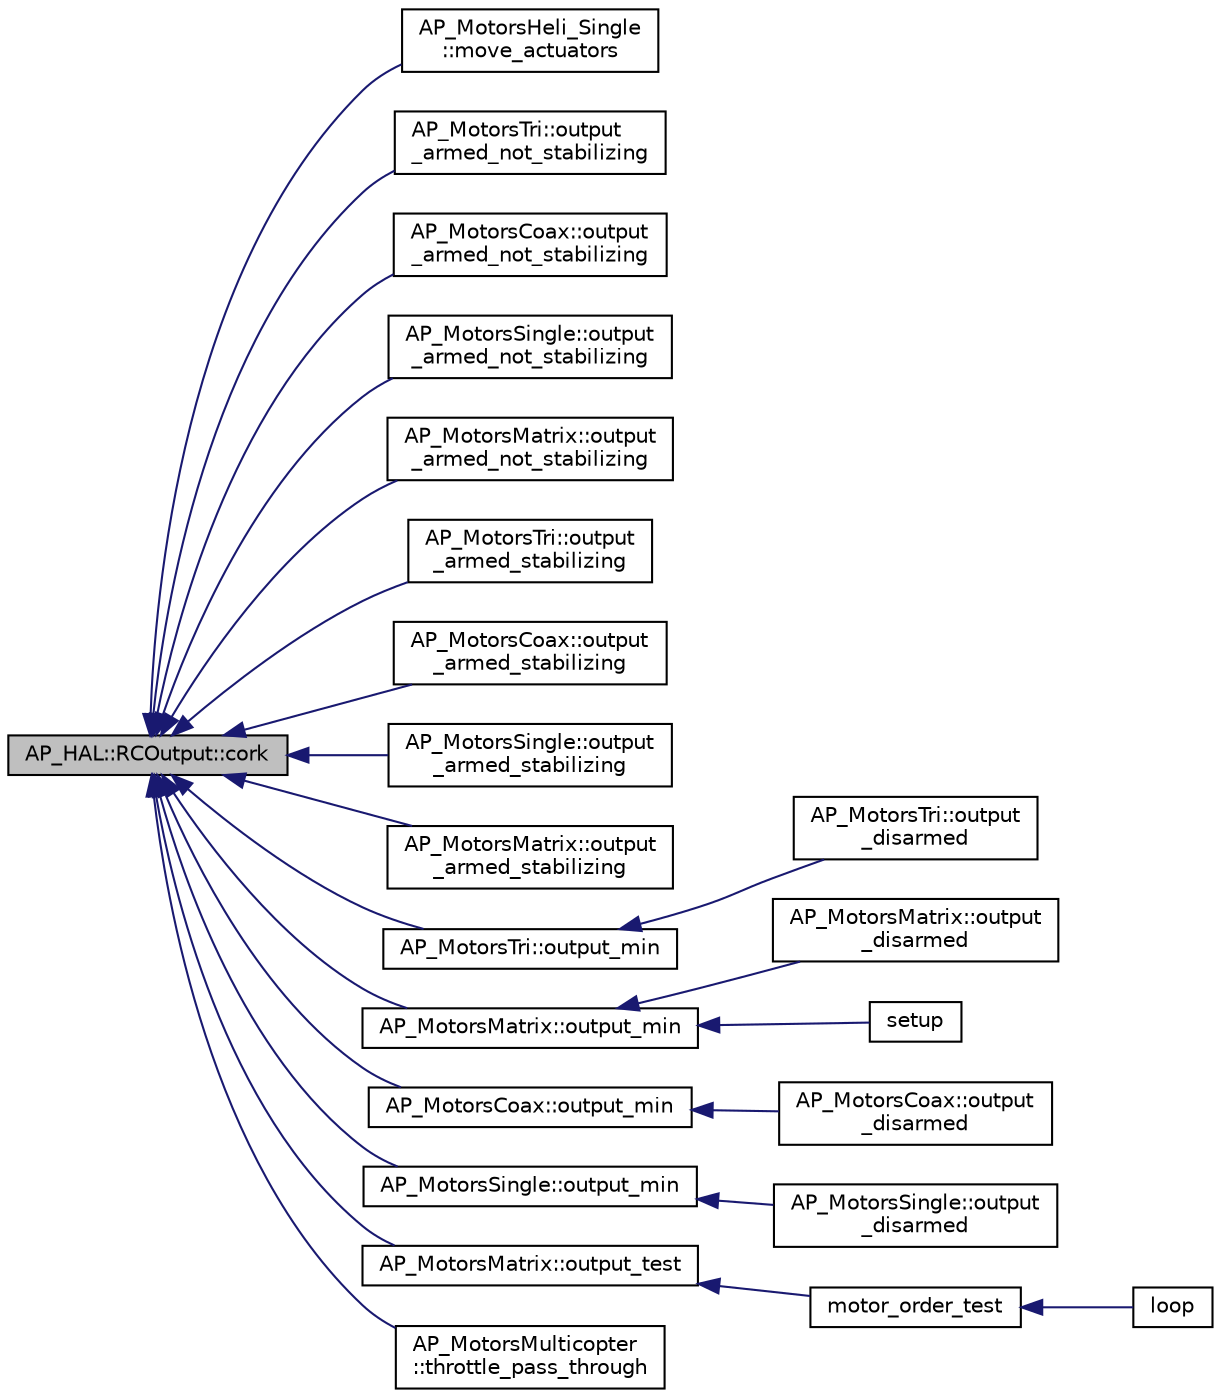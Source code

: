 digraph "AP_HAL::RCOutput::cork"
{
 // INTERACTIVE_SVG=YES
  edge [fontname="Helvetica",fontsize="10",labelfontname="Helvetica",labelfontsize="10"];
  node [fontname="Helvetica",fontsize="10",shape=record];
  rankdir="LR";
  Node1 [label="AP_HAL::RCOutput::cork",height=0.2,width=0.4,color="black", fillcolor="grey75", style="filled", fontcolor="black"];
  Node1 -> Node2 [dir="back",color="midnightblue",fontsize="10",style="solid",fontname="Helvetica"];
  Node2 [label="AP_MotorsHeli_Single\l::move_actuators",height=0.2,width=0.4,color="black", fillcolor="white", style="filled",URL="$classAP__MotorsHeli__Single.html#a3a4a10608b35b90625b30a8f86aa6aa3"];
  Node1 -> Node3 [dir="back",color="midnightblue",fontsize="10",style="solid",fontname="Helvetica"];
  Node3 [label="AP_MotorsTri::output\l_armed_not_stabilizing",height=0.2,width=0.4,color="black", fillcolor="white", style="filled",URL="$classAP__MotorsTri.html#a5fb3552662e9242267eedd461d64fe4c"];
  Node1 -> Node4 [dir="back",color="midnightblue",fontsize="10",style="solid",fontname="Helvetica"];
  Node4 [label="AP_MotorsCoax::output\l_armed_not_stabilizing",height=0.2,width=0.4,color="black", fillcolor="white", style="filled",URL="$classAP__MotorsCoax.html#af0309d34188f4f427fd1197ea768f2ea"];
  Node1 -> Node5 [dir="back",color="midnightblue",fontsize="10",style="solid",fontname="Helvetica"];
  Node5 [label="AP_MotorsSingle::output\l_armed_not_stabilizing",height=0.2,width=0.4,color="black", fillcolor="white", style="filled",URL="$classAP__MotorsSingle.html#a407007cbe551ef339131c7b66a0e5955"];
  Node1 -> Node6 [dir="back",color="midnightblue",fontsize="10",style="solid",fontname="Helvetica"];
  Node6 [label="AP_MotorsMatrix::output\l_armed_not_stabilizing",height=0.2,width=0.4,color="black", fillcolor="white", style="filled",URL="$classAP__MotorsMatrix.html#a54ae23df7be61c1fdc80ffe831383f4b"];
  Node1 -> Node7 [dir="back",color="midnightblue",fontsize="10",style="solid",fontname="Helvetica"];
  Node7 [label="AP_MotorsTri::output\l_armed_stabilizing",height=0.2,width=0.4,color="black", fillcolor="white", style="filled",URL="$classAP__MotorsTri.html#adb1243ee8f1454434568fc5113fcfa83"];
  Node1 -> Node8 [dir="back",color="midnightblue",fontsize="10",style="solid",fontname="Helvetica"];
  Node8 [label="AP_MotorsCoax::output\l_armed_stabilizing",height=0.2,width=0.4,color="black", fillcolor="white", style="filled",URL="$classAP__MotorsCoax.html#a11539f6cae3db5ab262c2918c2ee6657"];
  Node1 -> Node9 [dir="back",color="midnightblue",fontsize="10",style="solid",fontname="Helvetica"];
  Node9 [label="AP_MotorsSingle::output\l_armed_stabilizing",height=0.2,width=0.4,color="black", fillcolor="white", style="filled",URL="$classAP__MotorsSingle.html#aa687f46ca430b67757cb2a76220cf0d5"];
  Node1 -> Node10 [dir="back",color="midnightblue",fontsize="10",style="solid",fontname="Helvetica"];
  Node10 [label="AP_MotorsMatrix::output\l_armed_stabilizing",height=0.2,width=0.4,color="black", fillcolor="white", style="filled",URL="$classAP__MotorsMatrix.html#a32cad7f12087bf7106fe70a8d40f7419"];
  Node1 -> Node11 [dir="back",color="midnightblue",fontsize="10",style="solid",fontname="Helvetica"];
  Node11 [label="AP_MotorsTri::output_min",height=0.2,width=0.4,color="black", fillcolor="white", style="filled",URL="$classAP__MotorsTri.html#a7c6ff5da8360a816f5ae4a848cad6d5b"];
  Node11 -> Node12 [dir="back",color="midnightblue",fontsize="10",style="solid",fontname="Helvetica"];
  Node12 [label="AP_MotorsTri::output\l_disarmed",height=0.2,width=0.4,color="black", fillcolor="white", style="filled",URL="$classAP__MotorsTri.html#ad33f8a61ed404b9546c020b9c2ebc48c"];
  Node1 -> Node13 [dir="back",color="midnightblue",fontsize="10",style="solid",fontname="Helvetica"];
  Node13 [label="AP_MotorsMatrix::output_min",height=0.2,width=0.4,color="black", fillcolor="white", style="filled",URL="$classAP__MotorsMatrix.html#aebed921664fa07786a4a6f1edbf7e6ef"];
  Node13 -> Node14 [dir="back",color="midnightblue",fontsize="10",style="solid",fontname="Helvetica"];
  Node14 [label="AP_MotorsMatrix::output\l_disarmed",height=0.2,width=0.4,color="black", fillcolor="white", style="filled",URL="$classAP__MotorsMatrix.html#a33d713bc864d2da9e6a8a5b9fb011bed"];
  Node13 -> Node15 [dir="back",color="midnightblue",fontsize="10",style="solid",fontname="Helvetica"];
  Node15 [label="setup",height=0.2,width=0.4,color="black", fillcolor="white", style="filled",URL="$AP__Motors__test_8cpp.html#a4fc01d736fe50cf5b977f755b675f11d"];
  Node1 -> Node16 [dir="back",color="midnightblue",fontsize="10",style="solid",fontname="Helvetica"];
  Node16 [label="AP_MotorsCoax::output_min",height=0.2,width=0.4,color="black", fillcolor="white", style="filled",URL="$classAP__MotorsCoax.html#a525809f8da5a9e34d7b400d4e2a097dd"];
  Node16 -> Node17 [dir="back",color="midnightblue",fontsize="10",style="solid",fontname="Helvetica"];
  Node17 [label="AP_MotorsCoax::output\l_disarmed",height=0.2,width=0.4,color="black", fillcolor="white", style="filled",URL="$classAP__MotorsCoax.html#a61256c0e68de790990f6e1ccc6aa8ad5"];
  Node1 -> Node18 [dir="back",color="midnightblue",fontsize="10",style="solid",fontname="Helvetica"];
  Node18 [label="AP_MotorsSingle::output_min",height=0.2,width=0.4,color="black", fillcolor="white", style="filled",URL="$classAP__MotorsSingle.html#ae2f20841e0a3aeca9aa79505a4e85eef"];
  Node18 -> Node19 [dir="back",color="midnightblue",fontsize="10",style="solid",fontname="Helvetica"];
  Node19 [label="AP_MotorsSingle::output\l_disarmed",height=0.2,width=0.4,color="black", fillcolor="white", style="filled",URL="$classAP__MotorsSingle.html#a22ba89b218c95e9f47904d2d31d09514"];
  Node1 -> Node20 [dir="back",color="midnightblue",fontsize="10",style="solid",fontname="Helvetica"];
  Node20 [label="AP_MotorsMatrix::output_test",height=0.2,width=0.4,color="black", fillcolor="white", style="filled",URL="$classAP__MotorsMatrix.html#a39465beda648409a64e27ad97a776505"];
  Node20 -> Node21 [dir="back",color="midnightblue",fontsize="10",style="solid",fontname="Helvetica"];
  Node21 [label="motor_order_test",height=0.2,width=0.4,color="black", fillcolor="white", style="filled",URL="$AP__Motors__test_8cpp.html#a57a49546fb6c5b2c9b423caa333e82b1"];
  Node21 -> Node22 [dir="back",color="midnightblue",fontsize="10",style="solid",fontname="Helvetica"];
  Node22 [label="loop",height=0.2,width=0.4,color="black", fillcolor="white", style="filled",URL="$AP__Motors__test_8cpp.html#afe461d27b9c48d5921c00d521181f12f"];
  Node1 -> Node23 [dir="back",color="midnightblue",fontsize="10",style="solid",fontname="Helvetica"];
  Node23 [label="AP_MotorsMulticopter\l::throttle_pass_through",height=0.2,width=0.4,color="black", fillcolor="white", style="filled",URL="$classAP__MotorsMulticopter.html#ae231e865d020337be53897537555c4e8"];
}
